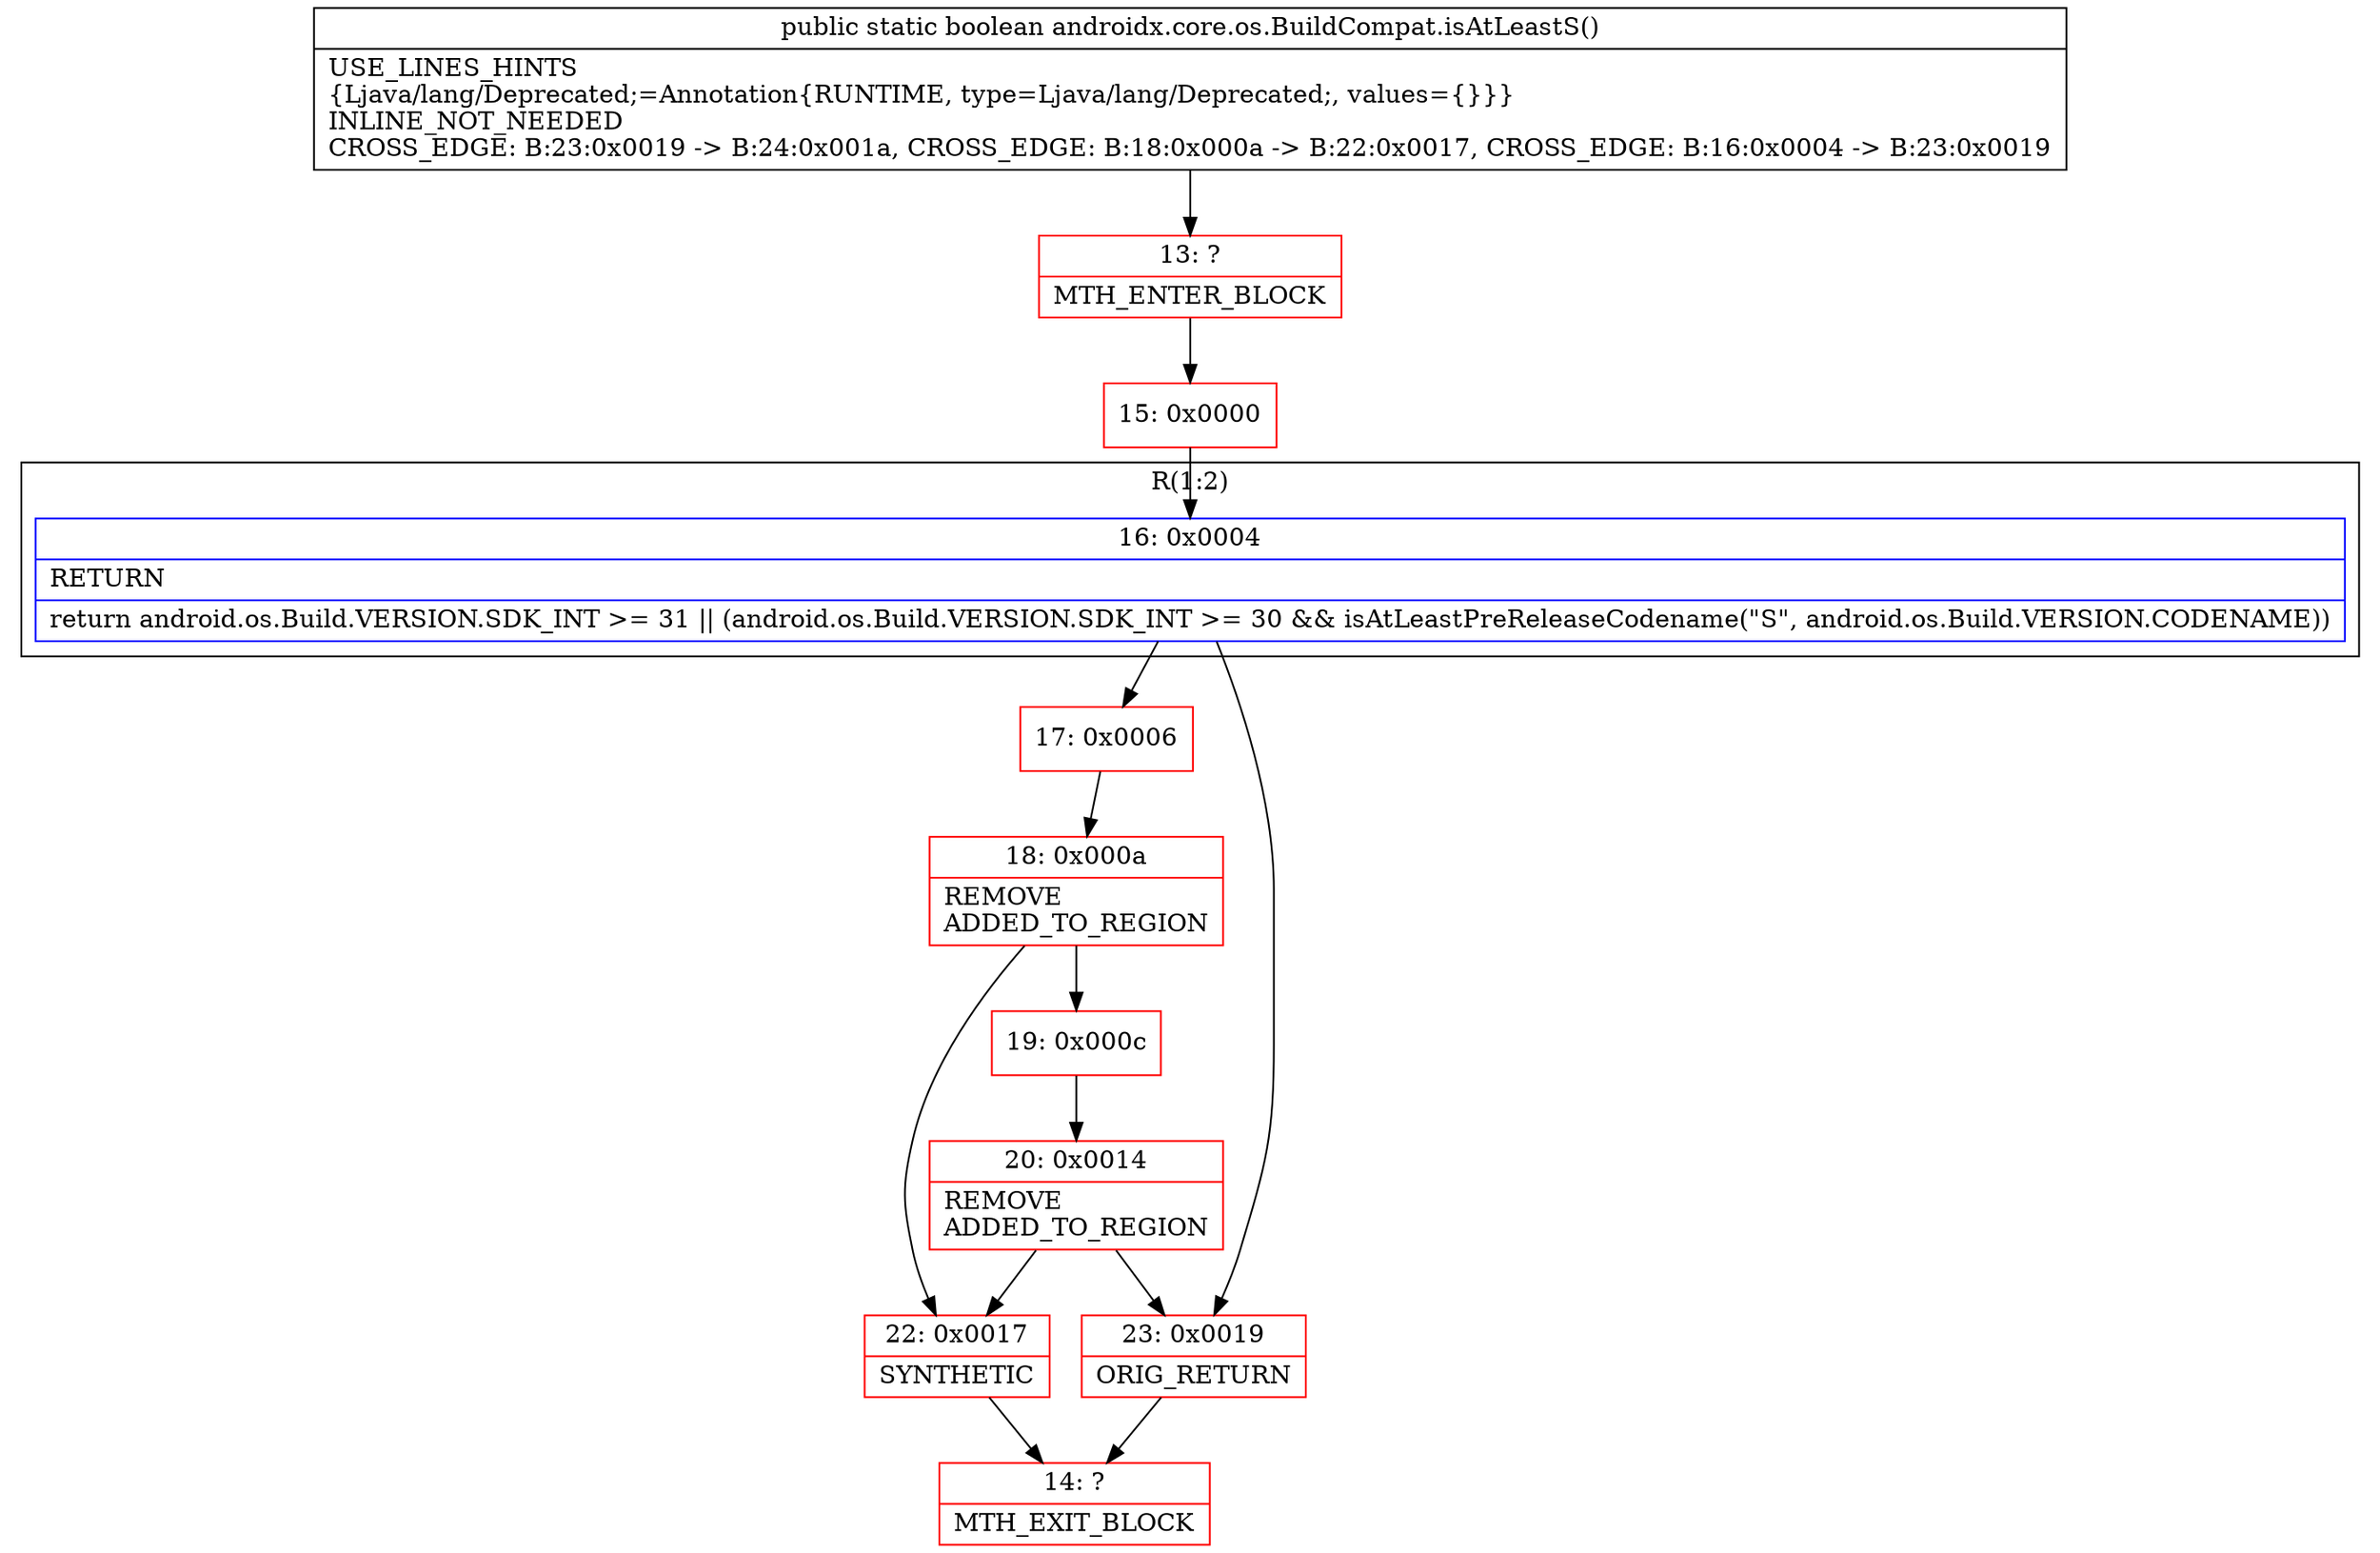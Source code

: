 digraph "CFG forandroidx.core.os.BuildCompat.isAtLeastS()Z" {
subgraph cluster_Region_280929885 {
label = "R(1:2)";
node [shape=record,color=blue];
Node_16 [shape=record,label="{16\:\ 0x0004|RETURN\l|return android.os.Build.VERSION.SDK_INT \>= 31 \|\| (android.os.Build.VERSION.SDK_INT \>= 30 && isAtLeastPreReleaseCodename(\"S\", android.os.Build.VERSION.CODENAME))\l}"];
}
Node_13 [shape=record,color=red,label="{13\:\ ?|MTH_ENTER_BLOCK\l}"];
Node_15 [shape=record,color=red,label="{15\:\ 0x0000}"];
Node_17 [shape=record,color=red,label="{17\:\ 0x0006}"];
Node_18 [shape=record,color=red,label="{18\:\ 0x000a|REMOVE\lADDED_TO_REGION\l}"];
Node_19 [shape=record,color=red,label="{19\:\ 0x000c}"];
Node_20 [shape=record,color=red,label="{20\:\ 0x0014|REMOVE\lADDED_TO_REGION\l}"];
Node_22 [shape=record,color=red,label="{22\:\ 0x0017|SYNTHETIC\l}"];
Node_14 [shape=record,color=red,label="{14\:\ ?|MTH_EXIT_BLOCK\l}"];
Node_23 [shape=record,color=red,label="{23\:\ 0x0019|ORIG_RETURN\l}"];
MethodNode[shape=record,label="{public static boolean androidx.core.os.BuildCompat.isAtLeastS()  | USE_LINES_HINTS\l\{Ljava\/lang\/Deprecated;=Annotation\{RUNTIME, type=Ljava\/lang\/Deprecated;, values=\{\}\}\}\lINLINE_NOT_NEEDED\lCROSS_EDGE: B:23:0x0019 \-\> B:24:0x001a, CROSS_EDGE: B:18:0x000a \-\> B:22:0x0017, CROSS_EDGE: B:16:0x0004 \-\> B:23:0x0019\l}"];
MethodNode -> Node_13;Node_16 -> Node_17;
Node_16 -> Node_23;
Node_13 -> Node_15;
Node_15 -> Node_16;
Node_17 -> Node_18;
Node_18 -> Node_19;
Node_18 -> Node_22;
Node_19 -> Node_20;
Node_20 -> Node_22;
Node_20 -> Node_23;
Node_22 -> Node_14;
Node_23 -> Node_14;
}

